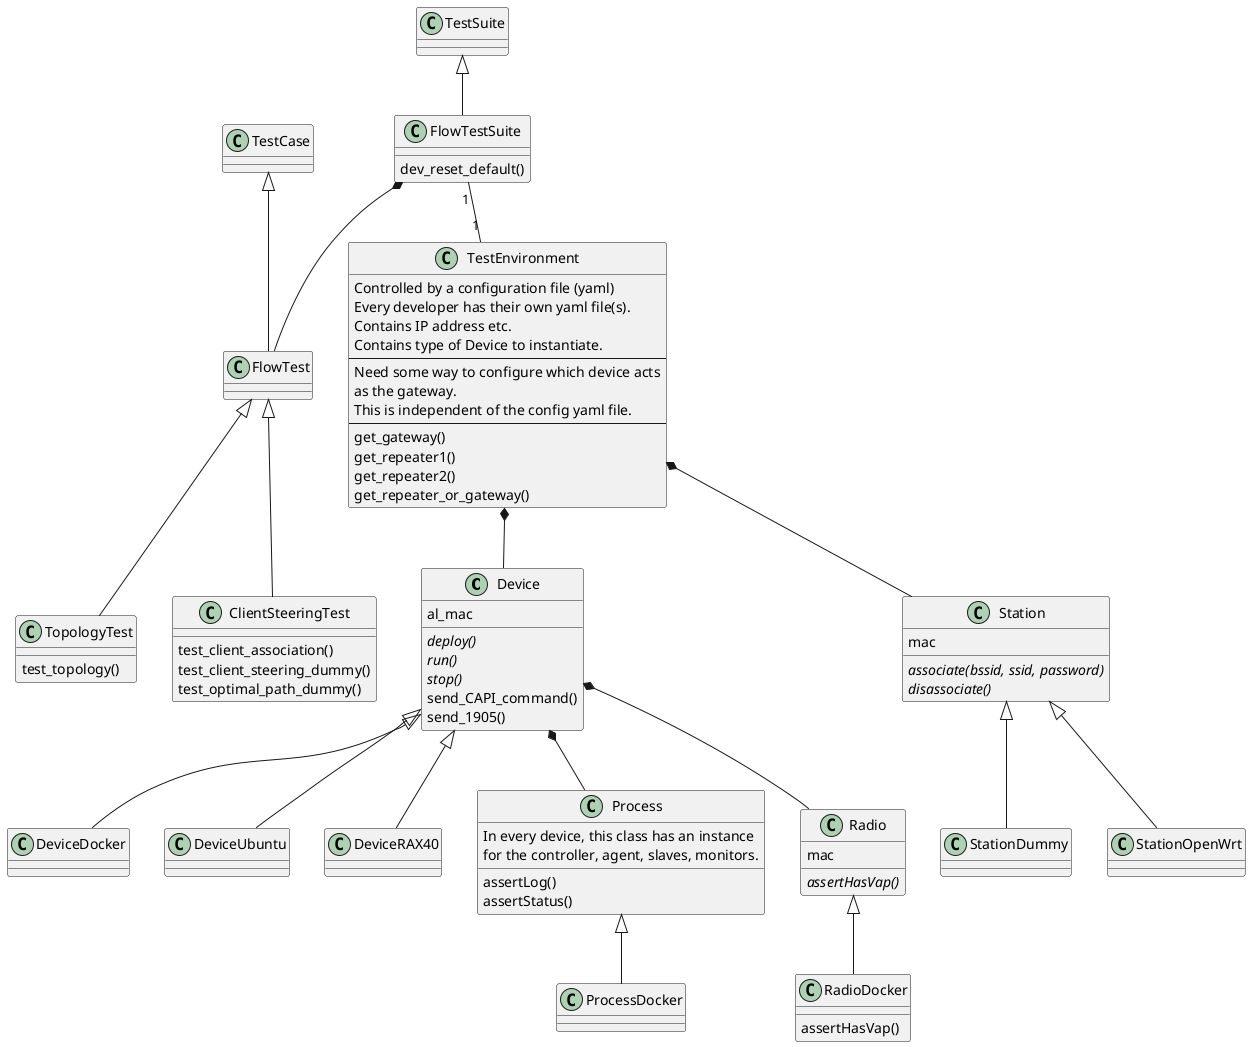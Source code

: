 @startuml

class Device {
   al_mac

   {abstract} deploy()
   {abstract} run()
   {abstract} stop()
   send_CAPI_command()
   send_1905()
}


Device <|-- DeviceDocker

Device <|-- DeviceUbuntu

Device <|-- DeviceRAX40

class Process {
   In every device, this class has an instance
   for the controller, agent, slaves, monitors.

   assertLog()
   assertStatus()
}

Process <|-- ProcessDocker

Device *-- Process

class Radio {
  mac

  {abstract} assertHasVap()
}

class RadioDocker {
  assertHasVap()
}

Radio <|-- RadioDocker

Device *-- Radio

class Station {
mac

{abstract} associate(bssid, ssid, password)
{abstract} disassociate()
}

Station <|-- StationDummy

Station <|-- StationOpenWrt

class TestEnvironment {
  Controlled by a configuration file (yaml)
  Every developer has their own yaml file(s).
  Contains IP address etc.
  Contains type of Device to instantiate.
  ---
  Need some way to configure which device acts
  as the gateway.
  This is independent of the config yaml file.
  ---
  get_gateway()
  get_repeater1()
  get_repeater2()
  get_repeater_or_gateway()
}


TestEnvironment *-- Device

TestEnvironment *-- Station

class FlowTest

TestCase <|-- FlowTest

TestSuite <|-- FlowTestSuite

FlowTestSuite *-- FlowTest

FlowTestSuite "1" -- "1" TestEnvironment

class FlowTestSuite {
  dev_reset_default()
}

FlowTest <|-- TopologyTest

class TopologyTest {
  test_topology()
}

class ClientSteeringTest {
   test_client_association()
   test_client_steering_dummy()
   test_optimal_path_dummy()
}

FlowTest <|-- ClientSteeringTest

@enduml

